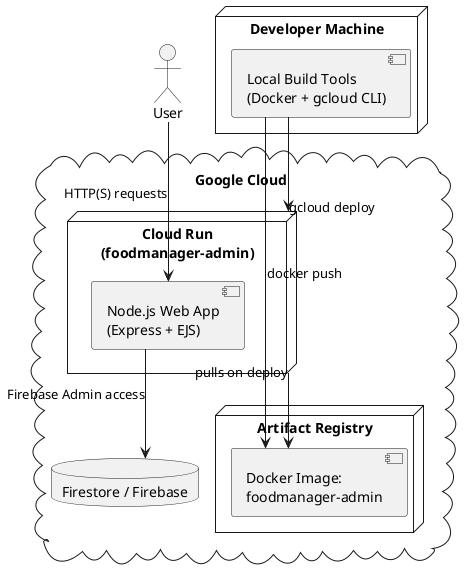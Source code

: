 @startuml foodmanager-admin
allowmixing
skinparam linetype ortho
skinparam nodesep 30
skinparam ranksep 40

actor "User" as user

node "Developer Machine" {
  component "Local Build Tools\n(Docker + gcloud CLI)" as tools
}

cloud "Google Cloud" {
  node "Cloud Run\n(foodmanager-admin)" as run {
    component "Node.js Web App\n(Express + EJS)" as app
  }

  node "Artifact Registry" {
    component "Docker Image:\nfoodmanager-admin" as image
  }

  database "Firestore / Firebase" as db
}

user --> app : HTTP(S) requests
tools --> image : docker push
tools --> run : gcloud deploy
run --> image : pulls on deploy
app --> db : Firebase Admin access

@enduml

